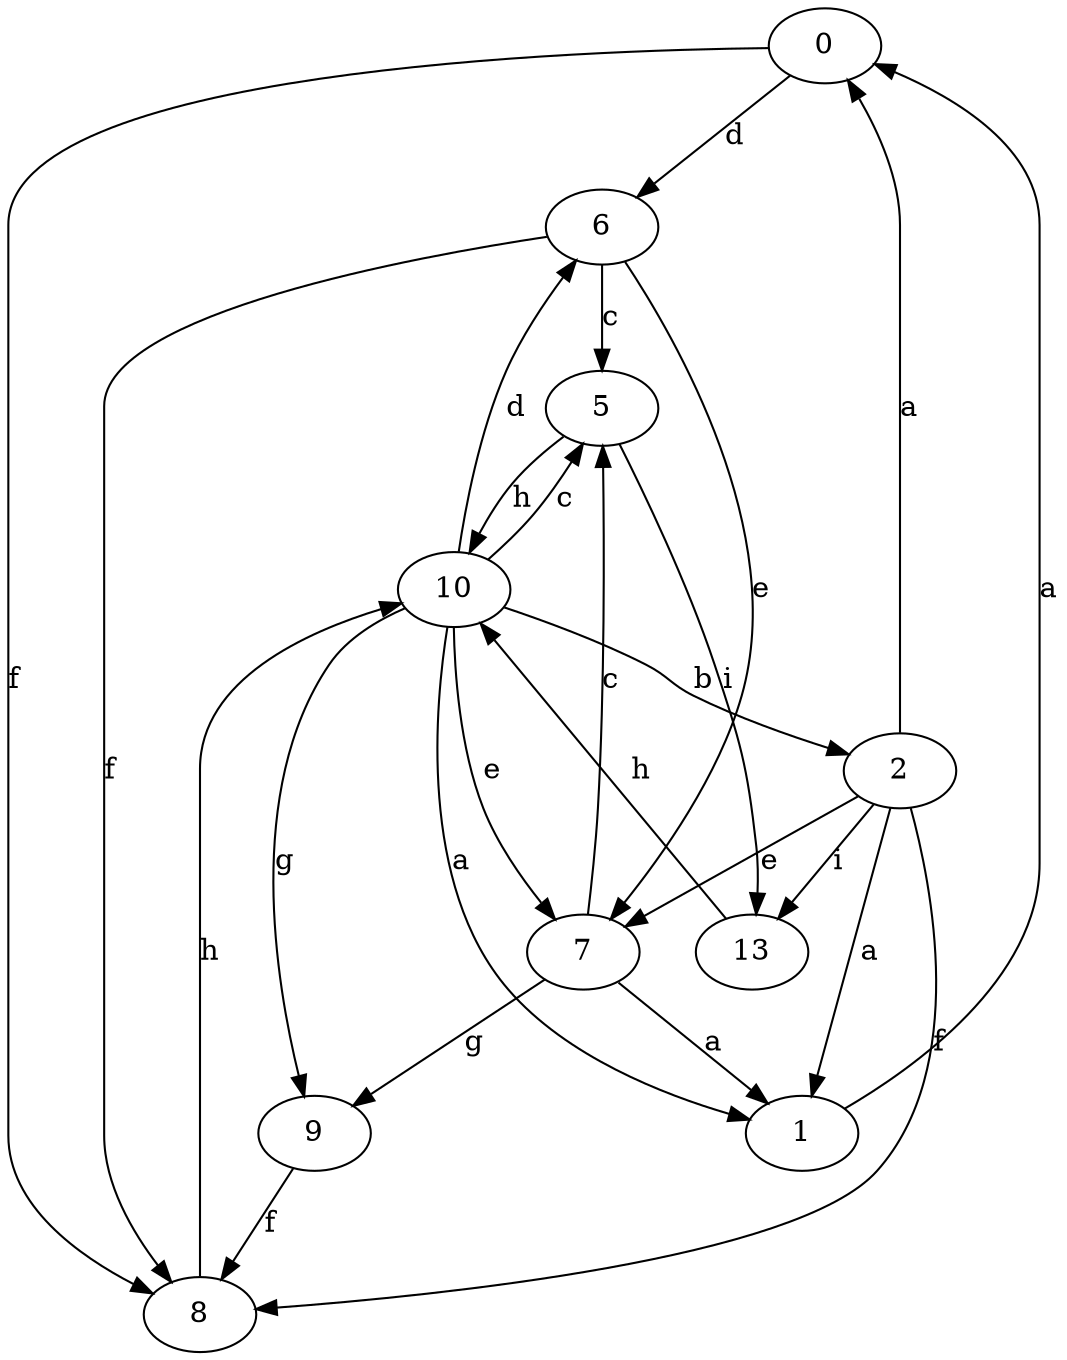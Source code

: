 strict digraph  {
0;
1;
2;
5;
6;
7;
8;
9;
10;
13;
0 -> 6  [label=d];
0 -> 8  [label=f];
1 -> 0  [label=a];
2 -> 0  [label=a];
2 -> 1  [label=a];
2 -> 7  [label=e];
2 -> 8  [label=f];
2 -> 13  [label=i];
5 -> 10  [label=h];
5 -> 13  [label=i];
6 -> 5  [label=c];
6 -> 7  [label=e];
6 -> 8  [label=f];
7 -> 1  [label=a];
7 -> 5  [label=c];
7 -> 9  [label=g];
8 -> 10  [label=h];
9 -> 8  [label=f];
10 -> 1  [label=a];
10 -> 2  [label=b];
10 -> 5  [label=c];
10 -> 6  [label=d];
10 -> 7  [label=e];
10 -> 9  [label=g];
13 -> 10  [label=h];
}
